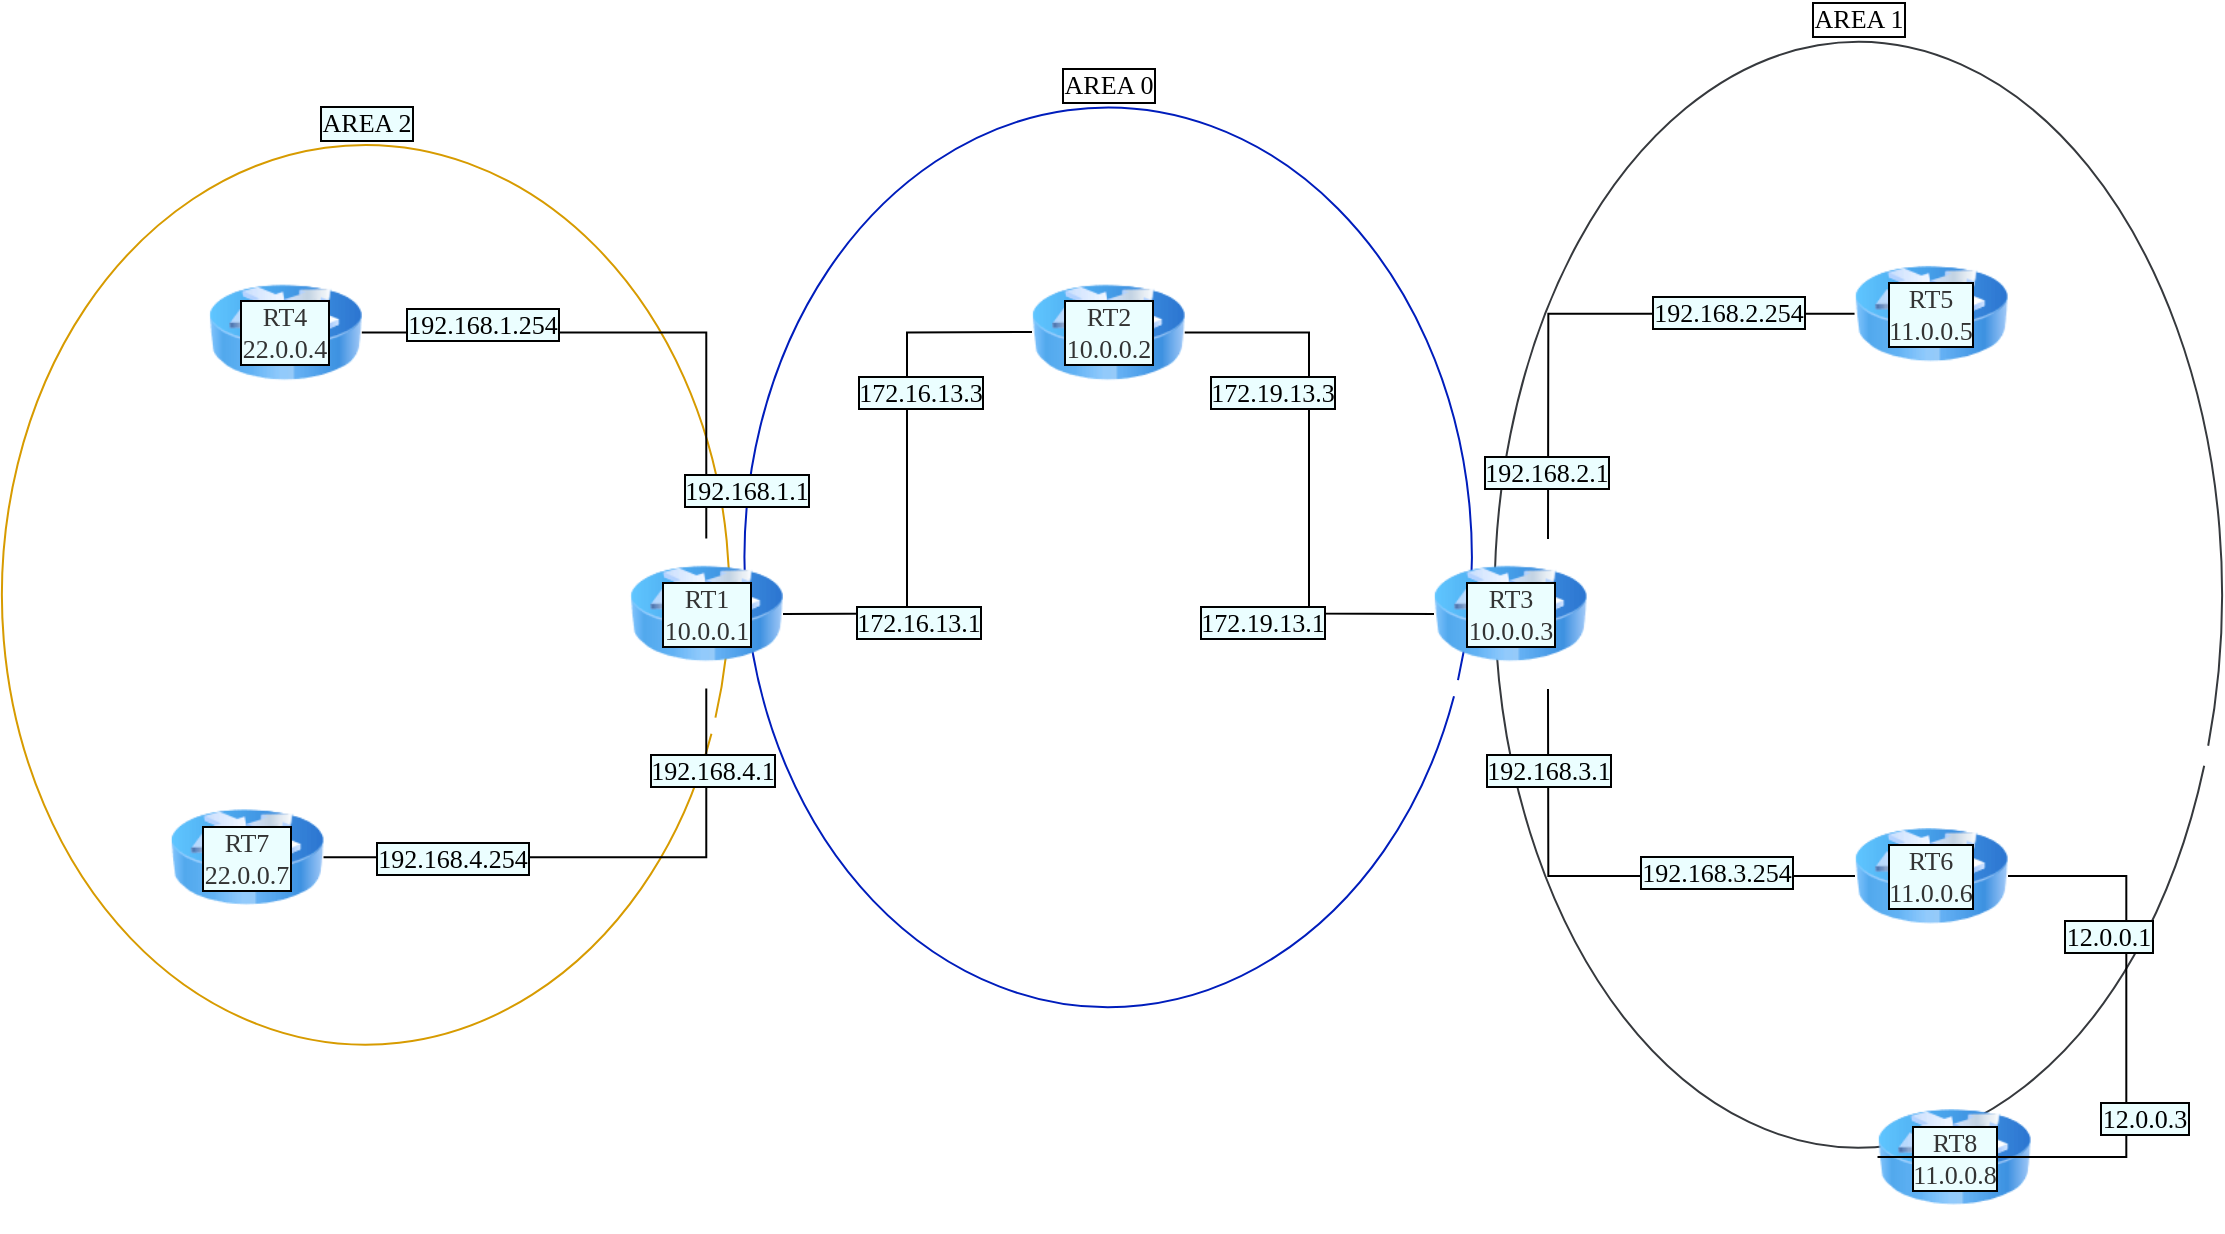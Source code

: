 <mxfile version="16.4.0" type="device"><diagram id="sknYTzCvkVmYRlzFnFaL" name="Page-1"><mxGraphModel dx="1088" dy="671" grid="1" gridSize="10" guides="1" tooltips="1" connect="1" arrows="1" fold="1" page="1" pageScale="1" pageWidth="1169" pageHeight="827" background="none" math="0" shadow="0"><root><mxCell id="0"/><mxCell id="1" parent="0"/><mxCell id="WrM8MyxQoMis6Wsm7RaR-1" value="" style="group" parent="1" vertex="1" connectable="0"><mxGeometry x="10" y="100" width="1110" height="595" as="geometry"/></mxCell><mxCell id="1-wrnnb3XlAdEwyxX-QI-50" value="AREA 2" style="verticalLabelPosition=top;verticalAlign=bottom;html=1;shape=mxgraph.basic.arc;startAngle=0.3;endAngle=0.294;labelBackgroundColor=#EBFEFF;labelBorderColor=default;fontFamily=Verdana;fontSize=13;fillColor=#ffe6cc;strokeColor=#d79b00;gradientColor=#ffffff;strokeWidth=1;labelPosition=center;align=center;" parent="WrM8MyxQoMis6Wsm7RaR-1" vertex="1"><mxGeometry y="51.535" width="363.621" height="449.764" as="geometry"/></mxCell><mxCell id="1-wrnnb3XlAdEwyxX-QI-51" value="&lt;font color=&quot;#000000&quot;&gt;AREA 0&lt;/font&gt;" style="verticalLabelPosition=top;verticalAlign=bottom;html=1;shape=mxgraph.basic.arc;startAngle=0.3;endAngle=0.294;labelBackgroundColor=none;labelBorderColor=default;fontFamily=Verdana;fontSize=13;fillColor=#0050ef;strokeColor=#001DBC;fontColor=#ffffff;labelPosition=center;align=center;" parent="WrM8MyxQoMis6Wsm7RaR-1" vertex="1"><mxGeometry x="371.276" y="32.795" width="363.621" height="449.764" as="geometry"/></mxCell><mxCell id="1-wrnnb3XlAdEwyxX-QI-52" value="AREA 1" style="verticalLabelPosition=top;verticalAlign=bottom;html=1;shape=mxgraph.basic.arc;startAngle=0.3;endAngle=0.294;labelBackgroundColor=none;labelBorderColor=default;fontFamily=Verdana;fontSize=13;fillColor=#ffff88;strokeColor=#36393d;gradientColor=#C4FF8A;labelPosition=center;align=center;" parent="WrM8MyxQoMis6Wsm7RaR-1" vertex="1"><mxGeometry x="746.379" width="363.621" height="552.835" as="geometry"/></mxCell><mxCell id="1-wrnnb3XlAdEwyxX-QI-8" value="RT7&lt;br&gt;22.0.0.7" style="image;html=1;image=img/lib/clip_art/networking/Router_Icon_128x128.png;sketch=0;fillColor=#f5f5f5;fontColor=#333333;strokeColor=default;fontSize=13;fontFamily=Verdana;whiteSpace=wrap;spacing=0;strokeWidth=0;backgroundOutline=0;comic=0;enumerate=0;metaEdit=0;fixDash=1;snapToPoint=1;fontStyle=0;verticalAlign=middle;labelPosition=center;verticalLabelPosition=middle;align=center;labelBorderColor=default;labelBackgroundColor=#EBFEFF;" parent="WrM8MyxQoMis6Wsm7RaR-1" vertex="1"><mxGeometry x="84.207" y="370.118" width="76.552" height="74.961" as="geometry"/></mxCell><mxCell id="1-wrnnb3XlAdEwyxX-QI-9" value="RT4&lt;br&gt;22.0.0.4" style="image;html=1;image=img/lib/clip_art/networking/Router_Icon_128x128.png;sketch=0;fillColor=#f5f5f5;fontColor=#333333;strokeColor=default;fontSize=13;fontFamily=Verdana;whiteSpace=wrap;spacing=0;strokeWidth=0;backgroundOutline=0;comic=0;enumerate=0;metaEdit=0;fixDash=1;snapToPoint=1;fontStyle=0;verticalAlign=middle;labelPosition=center;verticalLabelPosition=middle;align=center;labelBorderColor=default;labelBackgroundColor=#EBFEFF;" parent="WrM8MyxQoMis6Wsm7RaR-1" vertex="1"><mxGeometry x="103.345" y="107.756" width="76.552" height="74.961" as="geometry"/></mxCell><mxCell id="1-wrnnb3XlAdEwyxX-QI-10" value="RT1&lt;br style=&quot;font-size: 13px;&quot;&gt;10.0.0.1" style="image;html=1;image=img/lib/clip_art/networking/Router_Icon_128x128.png;sketch=0;fillColor=#f5f5f5;fontColor=#333333;strokeColor=default;fontSize=13;fontFamily=Verdana;whiteSpace=wrap;spacing=0;strokeWidth=0;backgroundOutline=0;comic=0;enumerate=0;metaEdit=0;fixDash=1;snapToPoint=1;fontStyle=0;verticalAlign=middle;align=center;labelPosition=center;verticalLabelPosition=middle;labelBorderColor=default;labelBackgroundColor=#EBFEFF;" parent="WrM8MyxQoMis6Wsm7RaR-1" vertex="1"><mxGeometry x="313.862" y="248.307" width="76.552" height="74.961" as="geometry"/></mxCell><mxCell id="1-wrnnb3XlAdEwyxX-QI-28" style="edgeStyle=elbowEdgeStyle;rounded=0;orthogonalLoop=1;jettySize=auto;html=1;exitX=1;exitY=0.5;exitDx=0;exitDy=0;entryX=0.5;entryY=1;entryDx=0;entryDy=0;startArrow=none;startFill=0;endArrow=none;endFill=0;fontFamily=Verdana;fontSize=13;fontStyle=0;spacing=0;verticalAlign=middle;labelBorderColor=default;labelBackgroundColor=#EBFEFF;" parent="WrM8MyxQoMis6Wsm7RaR-1" source="1-wrnnb3XlAdEwyxX-QI-8" target="1-wrnnb3XlAdEwyxX-QI-10" edge="1"><mxGeometry relative="1" as="geometry"><Array as="points"><mxPoint x="352.138" y="370.118"/></Array></mxGeometry></mxCell><mxCell id="1-wrnnb3XlAdEwyxX-QI-38" value="192.168.4.254" style="edgeLabel;html=1;align=center;verticalAlign=middle;resizable=0;points=[];fontSize=13;fontFamily=Verdana;fontStyle=0;labelBorderColor=default;labelBackgroundColor=#EBFEFF;" parent="1-wrnnb3XlAdEwyxX-QI-28" vertex="1" connectable="0"><mxGeometry x="-0.535" relative="1" as="geometry"><mxPoint as="offset"/></mxGeometry></mxCell><mxCell id="1-wrnnb3XlAdEwyxX-QI-39" value="192.168.4.1" style="edgeLabel;html=1;align=center;verticalAlign=middle;resizable=0;points=[];fontSize=13;fontFamily=Verdana;fontStyle=0;labelBorderColor=default;labelBackgroundColor=#EBFEFF;" parent="1-wrnnb3XlAdEwyxX-QI-28" vertex="1" connectable="0"><mxGeometry x="0.705" y="-3" relative="1" as="geometry"><mxPoint as="offset"/></mxGeometry></mxCell><mxCell id="1-wrnnb3XlAdEwyxX-QI-25" style="edgeStyle=elbowEdgeStyle;rounded=0;orthogonalLoop=1;jettySize=auto;html=1;exitX=1;exitY=0.5;exitDx=0;exitDy=0;startArrow=none;startFill=0;endArrow=none;endFill=0;entryX=0.5;entryY=0;entryDx=0;entryDy=0;fontFamily=Verdana;fontSize=13;fontStyle=0;spacing=0;verticalAlign=middle;labelBorderColor=default;labelBackgroundColor=#EBFEFF;" parent="WrM8MyxQoMis6Wsm7RaR-1" source="1-wrnnb3XlAdEwyxX-QI-9" target="1-wrnnb3XlAdEwyxX-QI-10" edge="1"><mxGeometry relative="1" as="geometry"><Array as="points"><mxPoint x="352.138" y="220.197"/></Array></mxGeometry></mxCell><mxCell id="1-wrnnb3XlAdEwyxX-QI-26" value="192.168.1.254" style="edgeLabel;html=1;align=center;verticalAlign=middle;resizable=0;points=[];fontFamily=Verdana;fontSize=13;fontStyle=0;spacing=0;labelBorderColor=default;labelBackgroundColor=#EBFEFF;" parent="1-wrnnb3XlAdEwyxX-QI-25" vertex="1" connectable="0"><mxGeometry x="-0.243" y="-1" relative="1" as="geometry"><mxPoint x="-44" y="-5" as="offset"/></mxGeometry></mxCell><mxCell id="1-wrnnb3XlAdEwyxX-QI-27" value="192.168.1.1" style="edgeLabel;html=1;align=center;verticalAlign=middle;resizable=0;points=[];fontFamily=Verdana;fontSize=13;fontStyle=0;spacing=0;labelBorderColor=default;labelBackgroundColor=#EBFEFF;" parent="1-wrnnb3XlAdEwyxX-QI-25" vertex="1" connectable="0"><mxGeometry x="0.643" y="4" relative="1" as="geometry"><mxPoint x="16" y="25" as="offset"/></mxGeometry></mxCell><mxCell id="1-wrnnb3XlAdEwyxX-QI-11" value="RT2&lt;br style=&quot;font-size: 13px;&quot;&gt;10.0.0.2" style="image;html=1;image=img/lib/clip_art/networking/Router_Icon_128x128.png;sketch=0;fillColor=#f5f5f5;fontColor=#333333;strokeColor=default;fontSize=13;fontFamily=Verdana;whiteSpace=wrap;spacing=0;strokeWidth=0;backgroundOutline=0;comic=0;enumerate=0;metaEdit=0;fixDash=1;snapToPoint=1;fontStyle=0;verticalAlign=middle;labelPosition=center;verticalLabelPosition=middle;align=center;labelBorderColor=default;labelBackgroundColor=#EBFEFF;" parent="WrM8MyxQoMis6Wsm7RaR-1" vertex="1"><mxGeometry x="514.81" y="107.756" width="76.552" height="74.961" as="geometry"/></mxCell><mxCell id="1-wrnnb3XlAdEwyxX-QI-29" style="edgeStyle=elbowEdgeStyle;rounded=0;orthogonalLoop=1;jettySize=auto;html=1;startArrow=none;startFill=0;endArrow=none;endFill=0;fontFamily=Verdana;fontSize=13;fontStyle=0;spacing=0;verticalAlign=middle;labelBorderColor=default;labelBackgroundColor=#EBFEFF;" parent="WrM8MyxQoMis6Wsm7RaR-1" source="1-wrnnb3XlAdEwyxX-QI-10" target="1-wrnnb3XlAdEwyxX-QI-11" edge="1"><mxGeometry relative="1" as="geometry"/></mxCell><mxCell id="1-wrnnb3XlAdEwyxX-QI-42" value="172.16.13.1" style="edgeLabel;html=1;align=center;verticalAlign=middle;resizable=0;points=[];fontSize=13;fontFamily=Verdana;fontStyle=0;labelBorderColor=default;labelBackgroundColor=#EBFEFF;" parent="1-wrnnb3XlAdEwyxX-QI-29" vertex="1" connectable="0"><mxGeometry x="-0.345" y="2" relative="1" as="geometry"><mxPoint x="7" y="29" as="offset"/></mxGeometry></mxCell><mxCell id="1-wrnnb3XlAdEwyxX-QI-43" value="172.16.13.3" style="edgeLabel;html=1;align=center;verticalAlign=middle;resizable=0;points=[];fontSize=13;fontFamily=Verdana;fontStyle=0;labelBorderColor=default;labelBackgroundColor=#EBFEFF;" parent="1-wrnnb3XlAdEwyxX-QI-29" vertex="1" connectable="0"><mxGeometry x="0.709" y="2" relative="1" as="geometry"><mxPoint x="-18" y="32" as="offset"/></mxGeometry></mxCell><mxCell id="1-wrnnb3XlAdEwyxX-QI-12" value="RT3&lt;br style=&quot;font-size: 13px;&quot;&gt;10.0.0.3" style="image;html=1;image=img/lib/clip_art/networking/Router_Icon_128x128.png;sketch=0;fillColor=#f5f5f5;fontColor=#333333;strokeColor=default;fontSize=13;fontFamily=Verdana;whiteSpace=wrap;spacing=0;strokeWidth=0;backgroundOutline=0;comic=0;enumerate=0;metaEdit=0;fixDash=1;snapToPoint=1;fontStyle=0;imageBackground=none;verticalAlign=middle;labelPosition=center;verticalLabelPosition=middle;align=center;labelBorderColor=default;labelBackgroundColor=#EBFEFF;" parent="WrM8MyxQoMis6Wsm7RaR-1" vertex="1"><mxGeometry x="715.759" y="248.307" width="76.552" height="74.961" as="geometry"/></mxCell><mxCell id="1-wrnnb3XlAdEwyxX-QI-30" style="edgeStyle=elbowEdgeStyle;rounded=0;orthogonalLoop=1;jettySize=auto;html=1;exitX=1;exitY=0.5;exitDx=0;exitDy=0;startArrow=none;startFill=0;endArrow=none;endFill=0;fontFamily=Verdana;fontSize=13;fontStyle=0;spacing=0;verticalAlign=middle;labelBorderColor=default;labelBackgroundColor=#EBFEFF;" parent="WrM8MyxQoMis6Wsm7RaR-1" source="1-wrnnb3XlAdEwyxX-QI-11" target="1-wrnnb3XlAdEwyxX-QI-12" edge="1"><mxGeometry relative="1" as="geometry"/></mxCell><mxCell id="1-wrnnb3XlAdEwyxX-QI-44" value="172.19.13.3" style="edgeLabel;html=1;align=center;verticalAlign=middle;resizable=0;points=[];fontSize=13;fontFamily=Verdana;fontStyle=0;labelBorderColor=default;labelBackgroundColor=#EBFEFF;" parent="1-wrnnb3XlAdEwyxX-QI-30" vertex="1" connectable="0"><mxGeometry x="-0.675" y="2" relative="1" as="geometry"><mxPoint y="32" as="offset"/></mxGeometry></mxCell><mxCell id="1-wrnnb3XlAdEwyxX-QI-45" value="172.19.13.1" style="edgeLabel;html=1;align=center;verticalAlign=middle;resizable=0;points=[];fontSize=13;fontFamily=Verdana;fontStyle=0;labelBorderColor=default;labelBackgroundColor=#EBFEFF;" parent="1-wrnnb3XlAdEwyxX-QI-30" vertex="1" connectable="0"><mxGeometry x="0.795" y="-1" relative="1" as="geometry"><mxPoint x="-59" y="3" as="offset"/></mxGeometry></mxCell><mxCell id="1-wrnnb3XlAdEwyxX-QI-13" value="RT5&lt;br&gt;11.0.0.5" style="image;html=1;image=img/lib/clip_art/networking/Router_Icon_128x128.png;sketch=0;fillColor=#f5f5f5;fontColor=#333333;strokeColor=default;fontSize=13;fontFamily=Verdana;whiteSpace=wrap;spacing=0;strokeWidth=0;backgroundOutline=0;comic=0;enumerate=0;metaEdit=0;fixDash=1;snapToPoint=1;fontStyle=0;verticalAlign=middle;labelPosition=center;verticalLabelPosition=middle;align=center;labelBorderColor=default;labelBackgroundColor=#EBFEFF;" parent="WrM8MyxQoMis6Wsm7RaR-1" vertex="1"><mxGeometry x="926.276" y="98.386" width="76.552" height="74.961" as="geometry"/></mxCell><mxCell id="1-wrnnb3XlAdEwyxX-QI-32" style="edgeStyle=elbowEdgeStyle;rounded=0;orthogonalLoop=1;jettySize=auto;html=1;entryX=0;entryY=0.5;entryDx=0;entryDy=0;startArrow=none;startFill=0;endArrow=none;endFill=0;fontFamily=Verdana;fontSize=13;fontStyle=0;spacing=0;verticalAlign=middle;labelBorderColor=default;labelBackgroundColor=#EBFEFF;" parent="WrM8MyxQoMis6Wsm7RaR-1" source="1-wrnnb3XlAdEwyxX-QI-12" target="1-wrnnb3XlAdEwyxX-QI-13" edge="1"><mxGeometry relative="1" as="geometry"><Array as="points"><mxPoint x="773.172" y="210.827"/></Array></mxGeometry></mxCell><mxCell id="1-wrnnb3XlAdEwyxX-QI-36" value="192.168.2.254" style="edgeLabel;html=1;align=center;verticalAlign=middle;resizable=0;points=[];fontSize=13;fontFamily=Verdana;fontStyle=0;labelBorderColor=default;labelBackgroundColor=#EBFEFF;" parent="1-wrnnb3XlAdEwyxX-QI-32" vertex="1" connectable="0"><mxGeometry x="0.52" y="1" relative="1" as="geometry"><mxPoint as="offset"/></mxGeometry></mxCell><mxCell id="1-wrnnb3XlAdEwyxX-QI-41" value="192.168.2.1" style="edgeLabel;html=1;align=center;verticalAlign=middle;resizable=0;points=[];fontSize=13;fontFamily=Verdana;fontStyle=0;labelBorderColor=default;labelBackgroundColor=#EBFEFF;" parent="1-wrnnb3XlAdEwyxX-QI-32" vertex="1" connectable="0"><mxGeometry x="-0.746" y="1" relative="1" as="geometry"><mxPoint as="offset"/></mxGeometry></mxCell><mxCell id="1-wrnnb3XlAdEwyxX-QI-14" value="RT6&lt;br&gt;11.0.0.6" style="image;html=1;image=img/lib/clip_art/networking/Router_Icon_128x128.png;sketch=0;fillColor=#f5f5f5;fontColor=#333333;strokeColor=default;fontSize=13;fontFamily=Verdana;whiteSpace=wrap;spacing=0;strokeWidth=0;backgroundOutline=0;comic=0;enumerate=0;metaEdit=0;fixDash=1;snapToPoint=1;fontStyle=0;verticalAlign=middle;labelPosition=center;verticalLabelPosition=middle;align=center;labelBorderColor=default;labelBackgroundColor=#EBFEFF;" parent="WrM8MyxQoMis6Wsm7RaR-1" vertex="1"><mxGeometry x="926.276" y="379.488" width="76.552" height="74.961" as="geometry"/></mxCell><mxCell id="1-wrnnb3XlAdEwyxX-QI-33" style="edgeStyle=elbowEdgeStyle;rounded=0;orthogonalLoop=1;jettySize=auto;html=1;startArrow=none;startFill=0;endArrow=none;endFill=0;fontFamily=Verdana;fontSize=13;fontStyle=0;spacing=0;verticalAlign=middle;labelBorderColor=default;labelBackgroundColor=#EBFEFF;" parent="WrM8MyxQoMis6Wsm7RaR-1" source="1-wrnnb3XlAdEwyxX-QI-12" target="1-wrnnb3XlAdEwyxX-QI-14" edge="1"><mxGeometry relative="1" as="geometry"><Array as="points"><mxPoint x="773.172" y="332.638"/></Array></mxGeometry></mxCell><mxCell id="1-wrnnb3XlAdEwyxX-QI-37" value="192.168.3.254" style="edgeLabel;html=1;align=center;verticalAlign=middle;resizable=0;points=[];fontSize=13;fontFamily=Verdana;fontStyle=0;labelBorderColor=default;labelBackgroundColor=#EBFEFF;" parent="1-wrnnb3XlAdEwyxX-QI-33" vertex="1" connectable="0"><mxGeometry x="0.446" y="2" relative="1" as="geometry"><mxPoint x="-1" as="offset"/></mxGeometry></mxCell><mxCell id="1-wrnnb3XlAdEwyxX-QI-40" value="192.168.3.1" style="edgeLabel;html=1;align=center;verticalAlign=middle;resizable=0;points=[];fontSize=13;fontFamily=Verdana;fontStyle=0;labelBorderColor=default;labelBackgroundColor=#EBFEFF;" parent="1-wrnnb3XlAdEwyxX-QI-33" vertex="1" connectable="0"><mxGeometry x="-0.67" relative="1" as="geometry"><mxPoint as="offset"/></mxGeometry></mxCell><mxCell id="1-wrnnb3XlAdEwyxX-QI-15" value="RT8&lt;br&gt;11.0.0.8" style="image;html=1;image=img/lib/clip_art/networking/Router_Icon_128x128.png;sketch=0;fillColor=#f5f5f5;fontColor=#333333;strokeColor=default;fontSize=13;fontFamily=Verdana;whiteSpace=wrap;spacing=0;strokeWidth=0;backgroundOutline=0;comic=0;enumerate=0;metaEdit=0;fixDash=1;snapToPoint=1;fontStyle=0;verticalAlign=middle;labelPosition=center;verticalLabelPosition=middle;align=center;labelBorderColor=default;labelBackgroundColor=#EBFEFF;" parent="WrM8MyxQoMis6Wsm7RaR-1" vertex="1"><mxGeometry x="937.759" y="520.039" width="76.552" height="74.961" as="geometry"/></mxCell><mxCell id="1-wrnnb3XlAdEwyxX-QI-34" style="edgeStyle=elbowEdgeStyle;rounded=0;orthogonalLoop=1;jettySize=auto;html=1;entryX=0;entryY=0.5;entryDx=0;entryDy=0;startArrow=none;startFill=0;endArrow=none;endFill=0;fontFamily=Verdana;fontSize=13;fontStyle=0;spacing=0;verticalAlign=middle;labelBorderColor=default;labelBackgroundColor=#EBFEFF;" parent="WrM8MyxQoMis6Wsm7RaR-1" source="1-wrnnb3XlAdEwyxX-QI-14" target="1-wrnnb3XlAdEwyxX-QI-15" edge="1"><mxGeometry relative="1" as="geometry"><mxPoint x="1014.31" y="416.969" as="sourcePoint"/><Array as="points"><mxPoint x="1062.155" y="473.189"/><mxPoint x="794.224" y="585.63"/></Array></mxGeometry></mxCell><mxCell id="1-wrnnb3XlAdEwyxX-QI-46" value="12.0.0.1" style="edgeLabel;html=1;align=center;verticalAlign=middle;resizable=0;points=[];fontSize=13;fontFamily=Verdana;labelBorderColor=default;labelBackgroundColor=#EBFEFF;" parent="1-wrnnb3XlAdEwyxX-QI-34" vertex="1" connectable="0"><mxGeometry x="-0.814" y="1" relative="1" as="geometry"><mxPoint x="20" y="31" as="offset"/></mxGeometry></mxCell><mxCell id="1-wrnnb3XlAdEwyxX-QI-47" value="12.0.0.3" style="edgeLabel;html=1;align=center;verticalAlign=middle;resizable=0;points=[];fontSize=13;fontFamily=Verdana;labelBorderColor=default;labelBackgroundColor=#EBFEFF;" parent="1-wrnnb3XlAdEwyxX-QI-34" vertex="1" connectable="0"><mxGeometry x="0.379" y="-4" relative="1" as="geometry"><mxPoint x="32" y="-16" as="offset"/></mxGeometry></mxCell></root></mxGraphModel></diagram></mxfile>